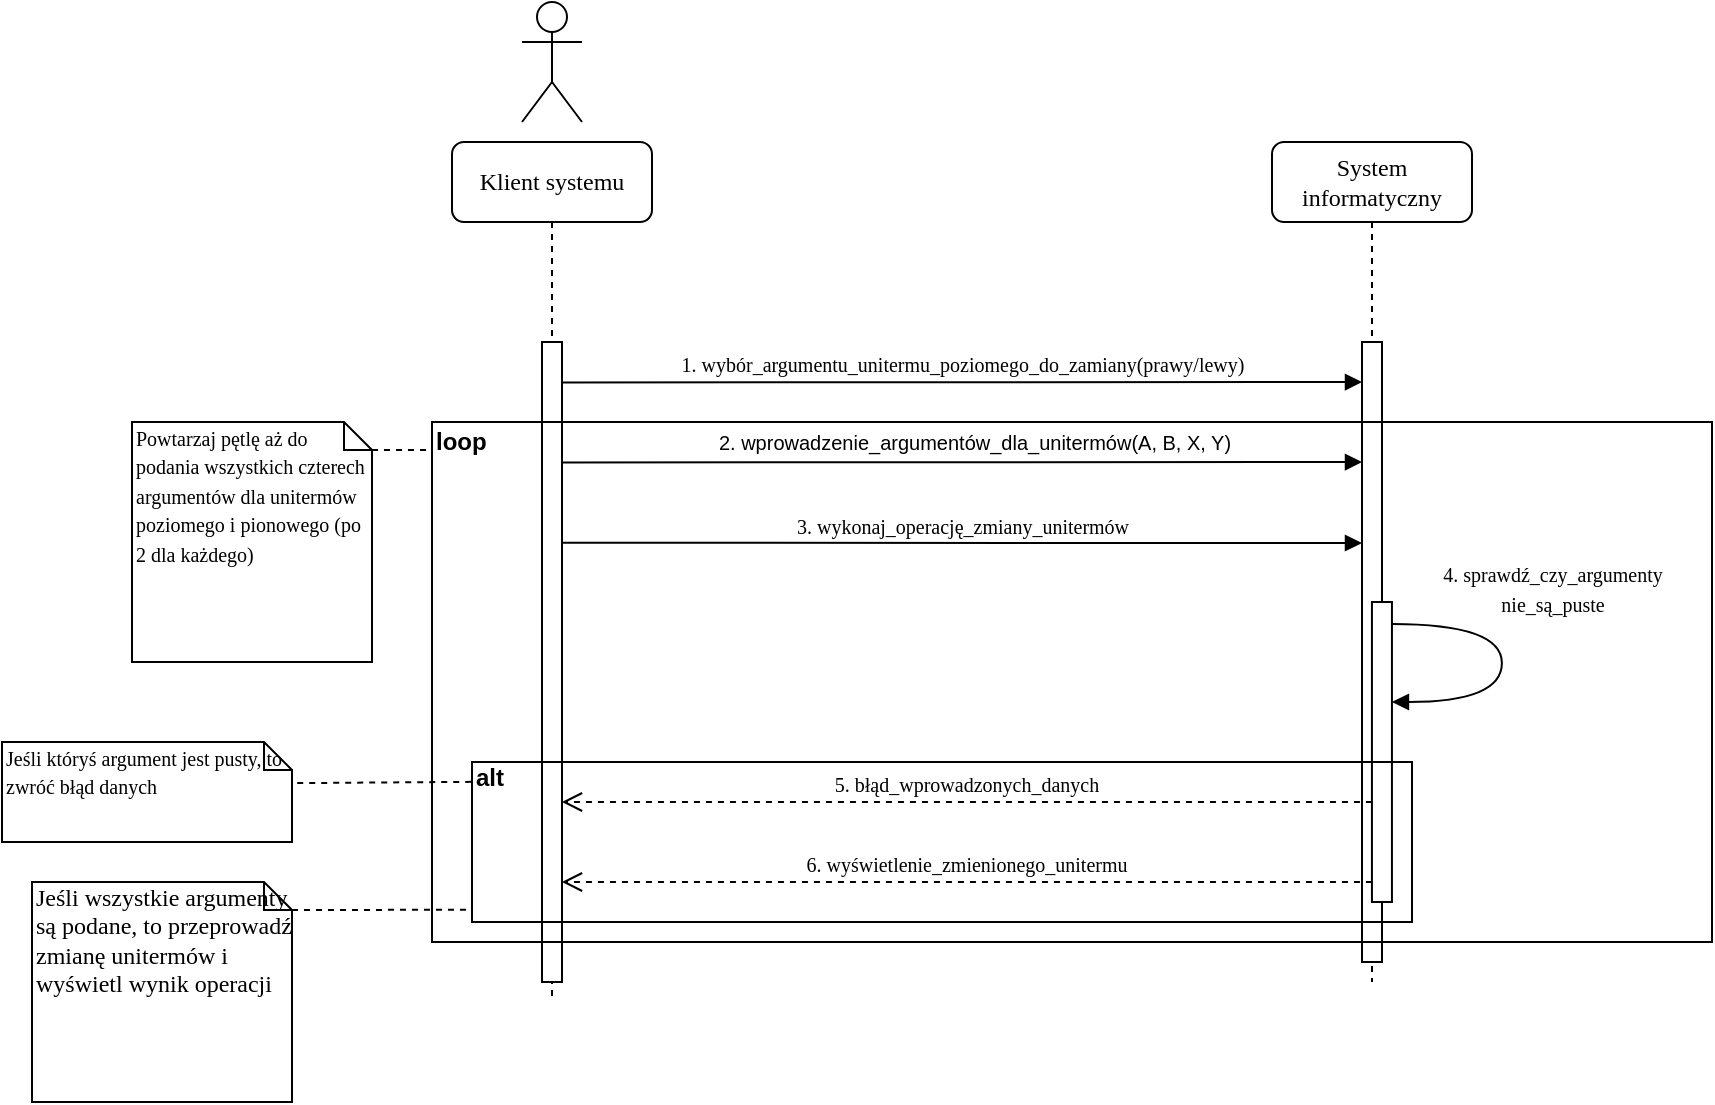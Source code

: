 <mxfile version="26.0.3">
  <diagram name="Page-1" id="-YRUmJVva1nkJNmpSCl2">
    <mxGraphModel dx="4924" dy="2234" grid="1" gridSize="10" guides="1" tooltips="1" connect="1" arrows="1" fold="1" page="1" pageScale="1" pageWidth="827" pageHeight="1169" math="0" shadow="0">
      <root>
        <mxCell id="0" />
        <mxCell id="1" parent="0" />
        <mxCell id="3xWS0pfXMFAA3NOADIPr-4" value="System informatyczny" style="shape=umlLifeline;perimeter=lifelinePerimeter;whiteSpace=wrap;html=1;container=1;collapsible=0;recursiveResize=0;outlineConnect=0;rounded=1;shadow=0;comic=0;labelBackgroundColor=none;strokeWidth=1;fontFamily=Verdana;fontSize=12;align=center;" vertex="1" parent="1">
          <mxGeometry x="510" y="80" width="100" height="420" as="geometry" />
        </mxCell>
        <mxCell id="3xWS0pfXMFAA3NOADIPr-5" value="" style="html=1;points=[];perimeter=orthogonalPerimeter;rounded=0;shadow=0;comic=0;labelBackgroundColor=none;strokeWidth=1;fontFamily=Verdana;fontSize=12;align=center;" vertex="1" parent="3xWS0pfXMFAA3NOADIPr-4">
          <mxGeometry x="45" y="100" width="10" height="310" as="geometry" />
        </mxCell>
        <mxCell id="3xWS0pfXMFAA3NOADIPr-6" value="" style="html=1;points=[];perimeter=orthogonalPerimeter;rounded=0;shadow=0;comic=0;labelBackgroundColor=none;strokeWidth=1;fontFamily=Verdana;fontSize=12;align=center;" vertex="1" parent="3xWS0pfXMFAA3NOADIPr-4">
          <mxGeometry x="49.97" y="230" width="10" height="150" as="geometry" />
        </mxCell>
        <mxCell id="3xWS0pfXMFAA3NOADIPr-7" value="&lt;font style=&quot;font-size: 10px;&quot;&gt;5. błąd_wprowadzonych_danych&lt;br&gt;&lt;/font&gt;" style="html=1;verticalAlign=bottom;endArrow=open;dashed=1;endSize=8;labelBackgroundColor=none;fontFamily=Verdana;fontSize=12;elbow=vertical;" edge="1" parent="3xWS0pfXMFAA3NOADIPr-4">
          <mxGeometry relative="1" as="geometry">
            <mxPoint x="-355.03" y="330" as="targetPoint" />
            <mxPoint x="49.97" y="330" as="sourcePoint" />
          </mxGeometry>
        </mxCell>
        <mxCell id="3xWS0pfXMFAA3NOADIPr-8" value="&lt;font style=&quot;font-size: 10px;&quot;&gt;6. wyświetlenie_zmienionego_unitermu&lt;br&gt;&lt;/font&gt;" style="html=1;verticalAlign=bottom;endArrow=open;dashed=1;endSize=8;labelBackgroundColor=none;fontFamily=Verdana;fontSize=12;elbow=vertical;" edge="1" parent="3xWS0pfXMFAA3NOADIPr-4">
          <mxGeometry relative="1" as="geometry">
            <mxPoint x="-355.03" y="370" as="targetPoint" />
            <mxPoint x="49.97" y="370" as="sourcePoint" />
          </mxGeometry>
        </mxCell>
        <mxCell id="3xWS0pfXMFAA3NOADIPr-9" value="&lt;div&gt;&lt;font style=&quot;font-size: 10px;&quot;&gt;4. sprawdź_czy_argumenty&lt;/font&gt;&lt;/div&gt;&lt;div&gt;&lt;font style=&quot;font-size: 10px;&quot;&gt;nie_są_puste&lt;/font&gt;&lt;/div&gt;" style="html=1;verticalAlign=bottom;endArrow=block;labelBackgroundColor=none;fontFamily=Verdana;fontSize=12;elbow=vertical;edgeStyle=orthogonalEdgeStyle;curved=1;" edge="1" parent="3xWS0pfXMFAA3NOADIPr-4">
          <mxGeometry x="-0.262" y="25" relative="1" as="geometry">
            <mxPoint x="59.97" y="241" as="sourcePoint" />
            <mxPoint x="59.97" y="280" as="targetPoint" />
            <Array as="points">
              <mxPoint x="114.97" y="241" />
              <mxPoint x="114.97" y="280" />
            </Array>
            <mxPoint y="-1" as="offset" />
          </mxGeometry>
        </mxCell>
        <mxCell id="3xWS0pfXMFAA3NOADIPr-10" value="&lt;div&gt;Klient systemu&lt;/div&gt;" style="shape=umlLifeline;perimeter=lifelinePerimeter;whiteSpace=wrap;html=1;container=1;collapsible=0;recursiveResize=0;outlineConnect=0;rounded=1;shadow=0;comic=0;labelBackgroundColor=none;strokeWidth=1;fontFamily=Verdana;fontSize=12;align=center;" vertex="1" parent="1">
          <mxGeometry x="100" y="80" width="100" height="430" as="geometry" />
        </mxCell>
        <mxCell id="3xWS0pfXMFAA3NOADIPr-11" value="" style="html=1;points=[];perimeter=orthogonalPerimeter;rounded=0;shadow=0;comic=0;labelBackgroundColor=none;strokeWidth=1;fontFamily=Verdana;fontSize=12;align=center;" vertex="1" parent="3xWS0pfXMFAA3NOADIPr-10">
          <mxGeometry x="45" y="100" width="10" height="320" as="geometry" />
        </mxCell>
        <mxCell id="3xWS0pfXMFAA3NOADIPr-12" value="&lt;font style=&quot;font-size: 10px;&quot;&gt;1. wybór_argumentu_unitermu_poziomego_do_zamiany(prawy/lewy)&lt;br&gt;&lt;/font&gt;" style="html=1;verticalAlign=bottom;endArrow=block;entryX=0;entryY=0;labelBackgroundColor=none;fontFamily=Verdana;fontSize=12;edgeStyle=elbowEdgeStyle;elbow=vertical;" edge="1" parent="1">
          <mxGeometry relative="1" as="geometry">
            <mxPoint x="155" y="200.243" as="sourcePoint" />
            <mxPoint x="555" y="200" as="targetPoint" />
          </mxGeometry>
        </mxCell>
        <mxCell id="3xWS0pfXMFAA3NOADIPr-73" value="" style="shape=umlActor;verticalLabelPosition=bottom;verticalAlign=top;html=1;outlineConnect=0;" vertex="1" parent="1">
          <mxGeometry x="135" y="10" width="30" height="60" as="geometry" />
        </mxCell>
        <mxCell id="3xWS0pfXMFAA3NOADIPr-74" value="" style="html=1;verticalAlign=bottom;endArrow=block;entryX=0;entryY=0;labelBackgroundColor=none;fontFamily=Verdana;fontSize=12;edgeStyle=elbowEdgeStyle;elbow=vertical;" edge="1" parent="1">
          <mxGeometry relative="1" as="geometry">
            <mxPoint x="155" y="240.243" as="sourcePoint" />
            <mxPoint x="555" y="240" as="targetPoint" />
          </mxGeometry>
        </mxCell>
        <mxCell id="3xWS0pfXMFAA3NOADIPr-75" value="&lt;font style=&quot;font-size: 10px;&quot;&gt;2. wprowadzenie_argumentów_dla_unitermów(A, B, X, Y)&lt;br&gt;&lt;/font&gt;" style="edgeLabel;html=1;align=center;verticalAlign=middle;resizable=0;points=[];" vertex="1" connectable="0" parent="3xWS0pfXMFAA3NOADIPr-74">
          <mxGeometry x="-0.212" y="-3" relative="1" as="geometry">
            <mxPoint x="48" y="-13" as="offset" />
          </mxGeometry>
        </mxCell>
        <mxCell id="3xWS0pfXMFAA3NOADIPr-76" value="&lt;font style=&quot;font-size: 10px;&quot;&gt;3. wykonaj_operację_zmiany_unitermów&lt;/font&gt;" style="html=1;verticalAlign=bottom;endArrow=block;entryX=0;entryY=0;labelBackgroundColor=none;fontFamily=Verdana;fontSize=12;edgeStyle=elbowEdgeStyle;elbow=vertical;" edge="1" parent="1">
          <mxGeometry relative="1" as="geometry">
            <mxPoint x="155" y="280.403" as="sourcePoint" />
            <mxPoint x="555" y="280.16" as="targetPoint" />
          </mxGeometry>
        </mxCell>
        <mxCell id="3xWS0pfXMFAA3NOADIPr-77" value="&lt;div style=&quot;margin-bottom: 65px;&quot; align=&quot;left&quot;&gt;&lt;b&gt;alt&lt;/b&gt;&lt;/div&gt;" style="rounded=0;whiteSpace=wrap;html=1;fillColor=none;align=left;" vertex="1" parent="1">
          <mxGeometry x="110" y="390" width="470" height="80" as="geometry" />
        </mxCell>
        <mxCell id="3xWS0pfXMFAA3NOADIPr-78" value="&lt;div style=&quot;margin-bottom: 240px;&quot; align=&quot;left&quot;&gt;&lt;b&gt;loop&lt;/b&gt;&lt;/div&gt;" style="rounded=0;whiteSpace=wrap;html=1;fillColor=none;align=left;" vertex="1" parent="1">
          <mxGeometry x="90" y="220" width="640" height="260" as="geometry" />
        </mxCell>
        <mxCell id="3xWS0pfXMFAA3NOADIPr-79" value="&lt;font style=&quot;font-size: 10px;&quot;&gt;Powtarzaj pętlę aż do podania wszystkich czterech argumentów dla unitermów poziomego i pionowego (po 2 dla każdego)&lt;br&gt;&lt;/font&gt;" style="shape=note;whiteSpace=wrap;html=1;size=14;verticalAlign=top;align=left;spacingTop=-6;rounded=0;shadow=0;comic=0;labelBackgroundColor=none;strokeWidth=1;fontFamily=Verdana;fontSize=12" vertex="1" parent="1">
          <mxGeometry x="-60" y="220" width="120" height="120" as="geometry" />
        </mxCell>
        <mxCell id="3xWS0pfXMFAA3NOADIPr-80" value="" style="endArrow=none;dashed=1;html=1;rounded=0;entryX=0;entryY=0.054;entryDx=0;entryDy=0;entryPerimeter=0;exitX=0;exitY=0;exitDx=120;exitDy=14;exitPerimeter=0;" edge="1" parent="1" source="3xWS0pfXMFAA3NOADIPr-79" target="3xWS0pfXMFAA3NOADIPr-78">
          <mxGeometry width="50" height="50" relative="1" as="geometry">
            <mxPoint x="-29" y="310" as="sourcePoint" />
            <mxPoint x="35" y="310" as="targetPoint" />
          </mxGeometry>
        </mxCell>
        <mxCell id="3xWS0pfXMFAA3NOADIPr-81" value="&lt;font style=&quot;font-size: 10px;&quot;&gt;Jeśli któryś argument jest pusty, to zwróć błąd danych&lt;br&gt;&lt;/font&gt;" style="shape=note;whiteSpace=wrap;html=1;size=14;verticalAlign=top;align=left;spacingTop=-6;rounded=0;shadow=0;comic=0;labelBackgroundColor=none;strokeWidth=1;fontFamily=Verdana;fontSize=12" vertex="1" parent="1">
          <mxGeometry x="-125" y="380" width="145" height="50" as="geometry" />
        </mxCell>
        <mxCell id="3xWS0pfXMFAA3NOADIPr-82" value="Jeśli wszystkie argumenty są podane, to przeprowadź zmianę unitermów i wyświetl wynik operacji" style="shape=note;whiteSpace=wrap;html=1;size=14;verticalAlign=top;align=left;spacingTop=-6;rounded=0;shadow=0;comic=0;labelBackgroundColor=none;strokeWidth=1;fontFamily=Verdana;fontSize=12" vertex="1" parent="1">
          <mxGeometry x="-110" y="450" width="130" height="110" as="geometry" />
        </mxCell>
        <mxCell id="3xWS0pfXMFAA3NOADIPr-83" value="" style="endArrow=none;dashed=1;html=1;rounded=0;exitX=1.018;exitY=0.411;exitDx=0;exitDy=0;exitPerimeter=0;entryX=0.031;entryY=0.692;entryDx=0;entryDy=0;entryPerimeter=0;" edge="1" parent="1" source="3xWS0pfXMFAA3NOADIPr-81" target="3xWS0pfXMFAA3NOADIPr-78">
          <mxGeometry width="50" height="50" relative="1" as="geometry">
            <mxPoint x="45" y="440" as="sourcePoint" />
            <mxPoint x="85" y="402" as="targetPoint" />
          </mxGeometry>
        </mxCell>
        <mxCell id="3xWS0pfXMFAA3NOADIPr-84" value="" style="endArrow=none;dashed=1;html=1;rounded=0;exitX=0;exitY=0;exitDx=130;exitDy=14;exitPerimeter=0;entryX=0.031;entryY=0.938;entryDx=0;entryDy=0;entryPerimeter=0;" edge="1" parent="1" source="3xWS0pfXMFAA3NOADIPr-82" target="3xWS0pfXMFAA3NOADIPr-78">
          <mxGeometry width="50" height="50" relative="1" as="geometry">
            <mxPoint x="15" y="412" as="sourcePoint" />
            <mxPoint x="84" y="442" as="targetPoint" />
          </mxGeometry>
        </mxCell>
      </root>
    </mxGraphModel>
  </diagram>
</mxfile>
